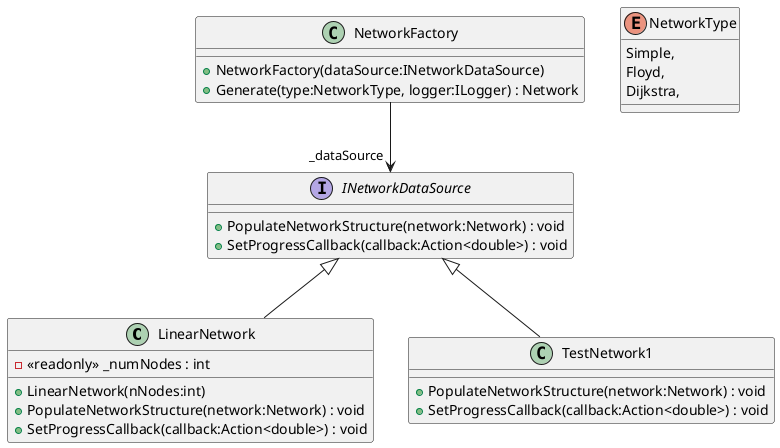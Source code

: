 @startuml
class LinearNetwork {
    - <<readonly>> _numNodes : int
    + LinearNetwork(nNodes:int)
    + PopulateNetworkStructure(network:Network) : void
    + SetProgressCallback(callback:Action<double>) : void
}
class TestNetwork1 {
    + PopulateNetworkStructure(network:Network) : void
    + SetProgressCallback(callback:Action<double>) : void
}
INetworkDataSource <|-- LinearNetwork
INetworkDataSource <|-- TestNetwork1

interface INetworkDataSource {
    + PopulateNetworkStructure(network:Network) : void
    + SetProgressCallback(callback:Action<double>) : void
}
enum NetworkType {
    Simple,
    Floyd,
    Dijkstra,
}
class NetworkFactory {
    + NetworkFactory(dataSource:INetworkDataSource)
    + Generate(type:NetworkType, logger:ILogger) : Network
}
NetworkFactory --> "_dataSource" INetworkDataSource
@enduml